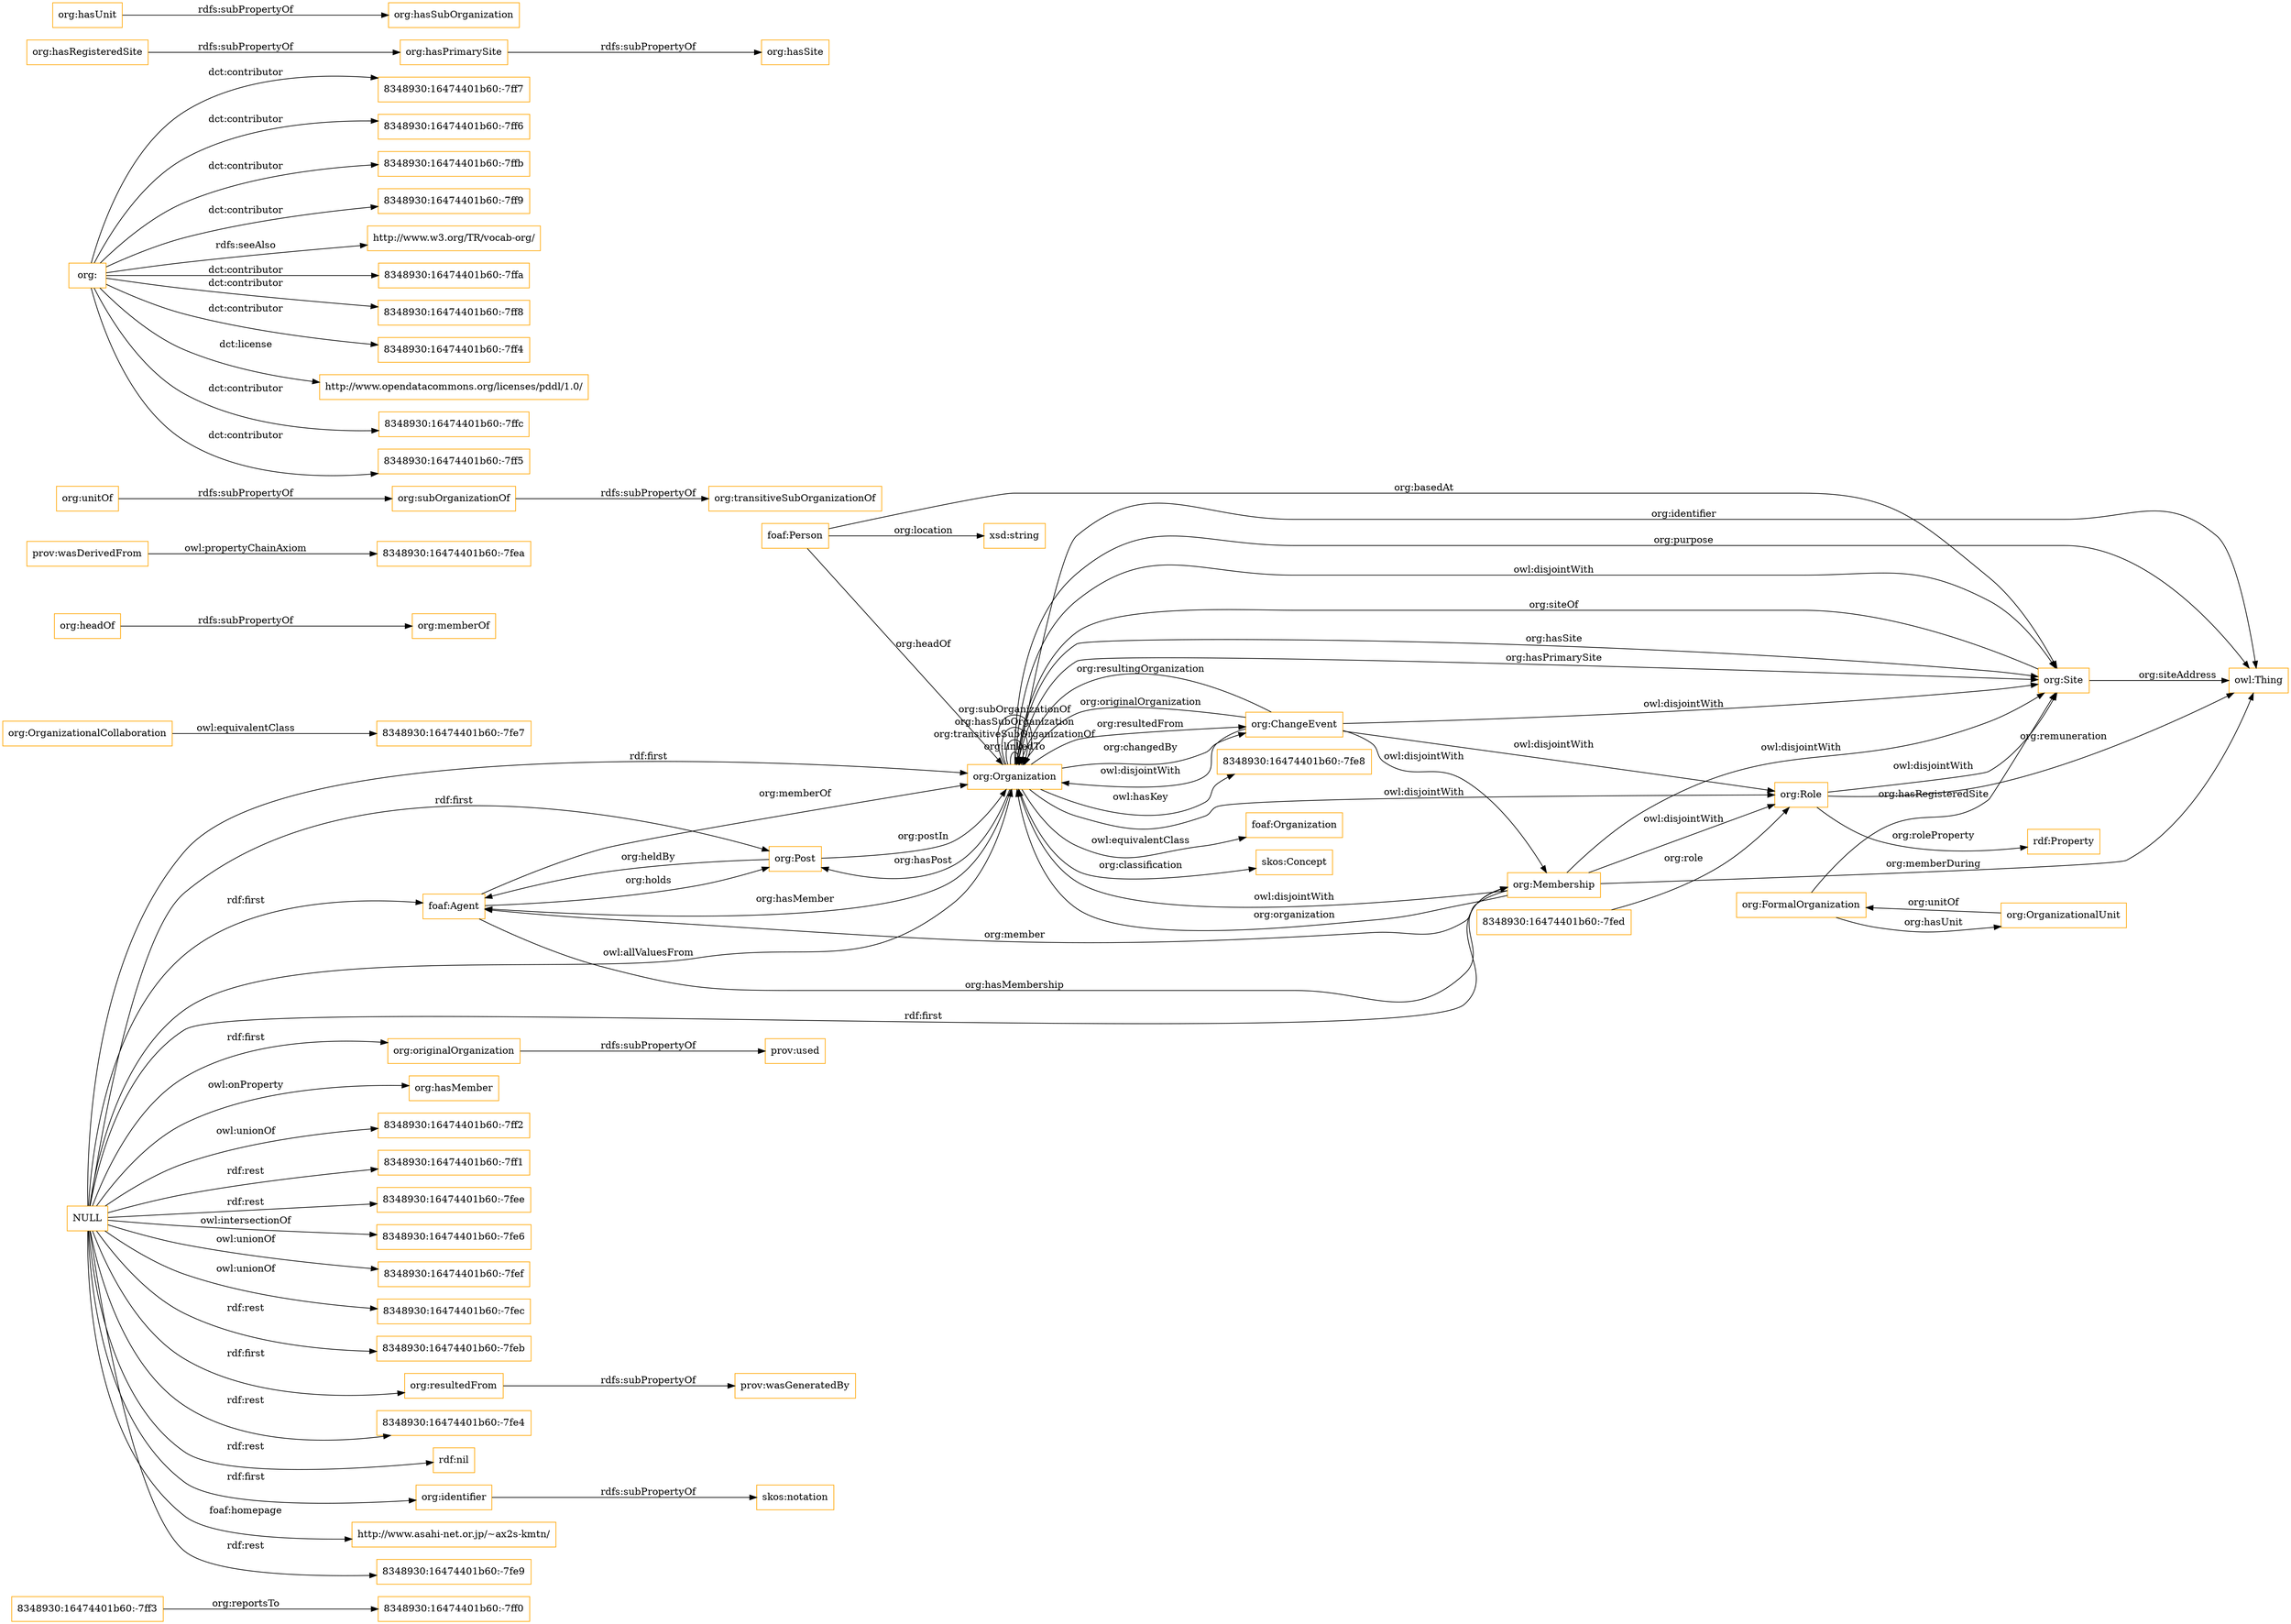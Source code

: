 digraph ar2dtool_diagram { 
rankdir=LR;
size="1501"
node [shape = rectangle, color="orange"]; "8348930:16474401b60:-7ff0" "foaf:Agent" "org:Post" "8348930:16474401b60:-7fed" "org:Site" "org:FormalOrganization" "8348930:16474401b60:-7fe7" "foaf:Person" "org:OrganizationalCollaboration" "foaf:Organization" "skos:Concept" "org:Organization" "org:Role" "org:OrganizationalUnit" "org:ChangeEvent" "8348930:16474401b60:-7ff3" "org:Membership" ; /*classes style*/
	"org:Role" -> "org:Site" [ label = "owl:disjointWith" ];
	"org:headOf" -> "org:memberOf" [ label = "rdfs:subPropertyOf" ];
	"prov:wasDerivedFrom" -> "8348930:16474401b60:-7fea" [ label = "owl:propertyChainAxiom" ];
	"org:Membership" -> "org:Role" [ label = "owl:disjointWith" ];
	"org:Membership" -> "org:Site" [ label = "owl:disjointWith" ];
	"org:Membership" -> "org:Organization" [ label = "owl:disjointWith" ];
	"org:Organization" -> "org:Role" [ label = "owl:disjointWith" ];
	"org:Organization" -> "foaf:Organization" [ label = "owl:equivalentClass" ];
	"org:Organization" -> "8348930:16474401b60:-7fe8" [ label = "owl:hasKey" ];
	"org:Organization" -> "org:Site" [ label = "owl:disjointWith" ];
	"org:originalOrganization" -> "prov:used" [ label = "rdfs:subPropertyOf" ];
	"org:ChangeEvent" -> "org:Role" [ label = "owl:disjointWith" ];
	"org:ChangeEvent" -> "org:Organization" [ label = "owl:disjointWith" ];
	"org:ChangeEvent" -> "org:Site" [ label = "owl:disjointWith" ];
	"org:ChangeEvent" -> "org:Membership" [ label = "owl:disjointWith" ];
	"org:subOrganizationOf" -> "org:transitiveSubOrganizationOf" [ label = "rdfs:subPropertyOf" ];
	"NULL" -> "org:hasMember" [ label = "owl:onProperty" ];
	"NULL" -> "org:Post" [ label = "rdf:first" ];
	"NULL" -> "8348930:16474401b60:-7ff2" [ label = "owl:unionOf" ];
	"NULL" -> "org:Organization" [ label = "owl:allValuesFrom" ];
	"NULL" -> "8348930:16474401b60:-7ff1" [ label = "rdf:rest" ];
	"NULL" -> "8348930:16474401b60:-7fee" [ label = "rdf:rest" ];
	"NULL" -> "8348930:16474401b60:-7fe6" [ label = "owl:intersectionOf" ];
	"NULL" -> "8348930:16474401b60:-7fef" [ label = "owl:unionOf" ];
	"NULL" -> "8348930:16474401b60:-7fec" [ label = "owl:unionOf" ];
	"NULL" -> "8348930:16474401b60:-7feb" [ label = "rdf:rest" ];
	"NULL" -> "org:resultedFrom" [ label = "rdf:first" ];
	"NULL" -> "org:originalOrganization" [ label = "rdf:first" ];
	"NULL" -> "8348930:16474401b60:-7fe4" [ label = "rdf:rest" ];
	"NULL" -> "org:Organization" [ label = "rdf:first" ];
	"NULL" -> "rdf:nil" [ label = "rdf:rest" ];
	"NULL" -> "org:identifier" [ label = "rdf:first" ];
	"NULL" -> "foaf:Agent" [ label = "rdf:first" ];
	"NULL" -> "http://www.asahi-net.or.jp/~ax2s-kmtn/" [ label = "foaf:homepage" ];
	"NULL" -> "org:Membership" [ label = "rdf:first" ];
	"NULL" -> "8348930:16474401b60:-7fe9" [ label = "rdf:rest" ];
	"org:resultedFrom" -> "prov:wasGeneratedBy" [ label = "rdfs:subPropertyOf" ];
	"org:" -> "8348930:16474401b60:-7ff7" [ label = "dct:contributor" ];
	"org:" -> "8348930:16474401b60:-7ff6" [ label = "dct:contributor" ];
	"org:" -> "8348930:16474401b60:-7ffb" [ label = "dct:contributor" ];
	"org:" -> "8348930:16474401b60:-7ff9" [ label = "dct:contributor" ];
	"org:" -> "http://www.w3.org/TR/vocab-org/" [ label = "rdfs:seeAlso" ];
	"org:" -> "8348930:16474401b60:-7ffa" [ label = "dct:contributor" ];
	"org:" -> "8348930:16474401b60:-7ff8" [ label = "dct:contributor" ];
	"org:" -> "8348930:16474401b60:-7ff4" [ label = "dct:contributor" ];
	"org:" -> "http://www.opendatacommons.org/licenses/pddl/1.0/" [ label = "dct:license" ];
	"org:" -> "8348930:16474401b60:-7ffc" [ label = "dct:contributor" ];
	"org:" -> "8348930:16474401b60:-7ff5" [ label = "dct:contributor" ];
	"org:OrganizationalCollaboration" -> "8348930:16474401b60:-7fe7" [ label = "owl:equivalentClass" ];
	"org:hasRegisteredSite" -> "org:hasPrimarySite" [ label = "rdfs:subPropertyOf" ];
	"org:hasPrimarySite" -> "org:hasSite" [ label = "rdfs:subPropertyOf" ];
	"org:unitOf" -> "org:subOrganizationOf" [ label = "rdfs:subPropertyOf" ];
	"org:identifier" -> "skos:notation" [ label = "rdfs:subPropertyOf" ];
	"org:hasUnit" -> "org:hasSubOrganization" [ label = "rdfs:subPropertyOf" ];
	"org:FormalOrganization" -> "org:Site" [ label = "org:hasRegisteredSite" ];
	"org:Post" -> "org:Organization" [ label = "org:postIn" ];
	"org:Site" -> "owl:Thing" [ label = "org:siteAddress" ];
	"org:FormalOrganization" -> "org:OrganizationalUnit" [ label = "org:hasUnit" ];
	"org:Organization" -> "org:Site" [ label = "org:hasSite" ];
	"org:ChangeEvent" -> "org:Organization" [ label = "org:resultingOrganization" ];
	"8348930:16474401b60:-7ff3" -> "8348930:16474401b60:-7ff0" [ label = "org:reportsTo" ];
	"foaf:Agent" -> "org:Organization" [ label = "org:memberOf" ];
	"org:Organization" -> "owl:Thing" [ label = "org:identifier" ];
	"org:Organization" -> "skos:Concept" [ label = "org:classification" ];
	"foaf:Person" -> "org:Organization" [ label = "org:headOf" ];
	"foaf:Agent" -> "org:Membership" [ label = "org:hasMembership" ];
	"org:Organization" -> "org:Post" [ label = "org:hasPost" ];
	"org:Membership" -> "org:Organization" [ label = "org:organization" ];
	"org:ChangeEvent" -> "org:Organization" [ label = "org:originalOrganization" ];
	"org:Organization" -> "org:ChangeEvent" [ label = "org:resultedFrom" ];
	"org:Membership" -> "owl:Thing" [ label = "org:memberDuring" ];
	"8348930:16474401b60:-7fed" -> "org:Role" [ label = "org:role" ];
	"org:Organization" -> "org:Site" [ label = "org:hasPrimarySite" ];
	"org:Organization" -> "org:Organization" [ label = "org:linkedTo" ];
	"org:Site" -> "org:Organization" [ label = "org:siteOf" ];
	"org:Organization" -> "foaf:Agent" [ label = "org:hasMember" ];
	"org:Organization" -> "org:Organization" [ label = "org:transitiveSubOrganizationOf" ];
	"org:Membership" -> "foaf:Agent" [ label = "org:member" ];
	"org:Organization" -> "org:Organization" [ label = "org:hasSubOrganization" ];
	"foaf:Person" -> "xsd:string" [ label = "org:location" ];
	"foaf:Person" -> "org:Site" [ label = "org:basedAt" ];
	"org:Role" -> "owl:Thing" [ label = "org:remuneration" ];
	"org:Organization" -> "org:ChangeEvent" [ label = "org:changedBy" ];
	"org:OrganizationalUnit" -> "org:FormalOrganization" [ label = "org:unitOf" ];
	"org:Post" -> "foaf:Agent" [ label = "org:heldBy" ];
	"org:Role" -> "rdf:Property" [ label = "org:roleProperty" ];
	"org:Organization" -> "owl:Thing" [ label = "org:purpose" ];
	"foaf:Agent" -> "org:Post" [ label = "org:holds" ];
	"org:Organization" -> "org:Organization" [ label = "org:subOrganizationOf" ];

}

